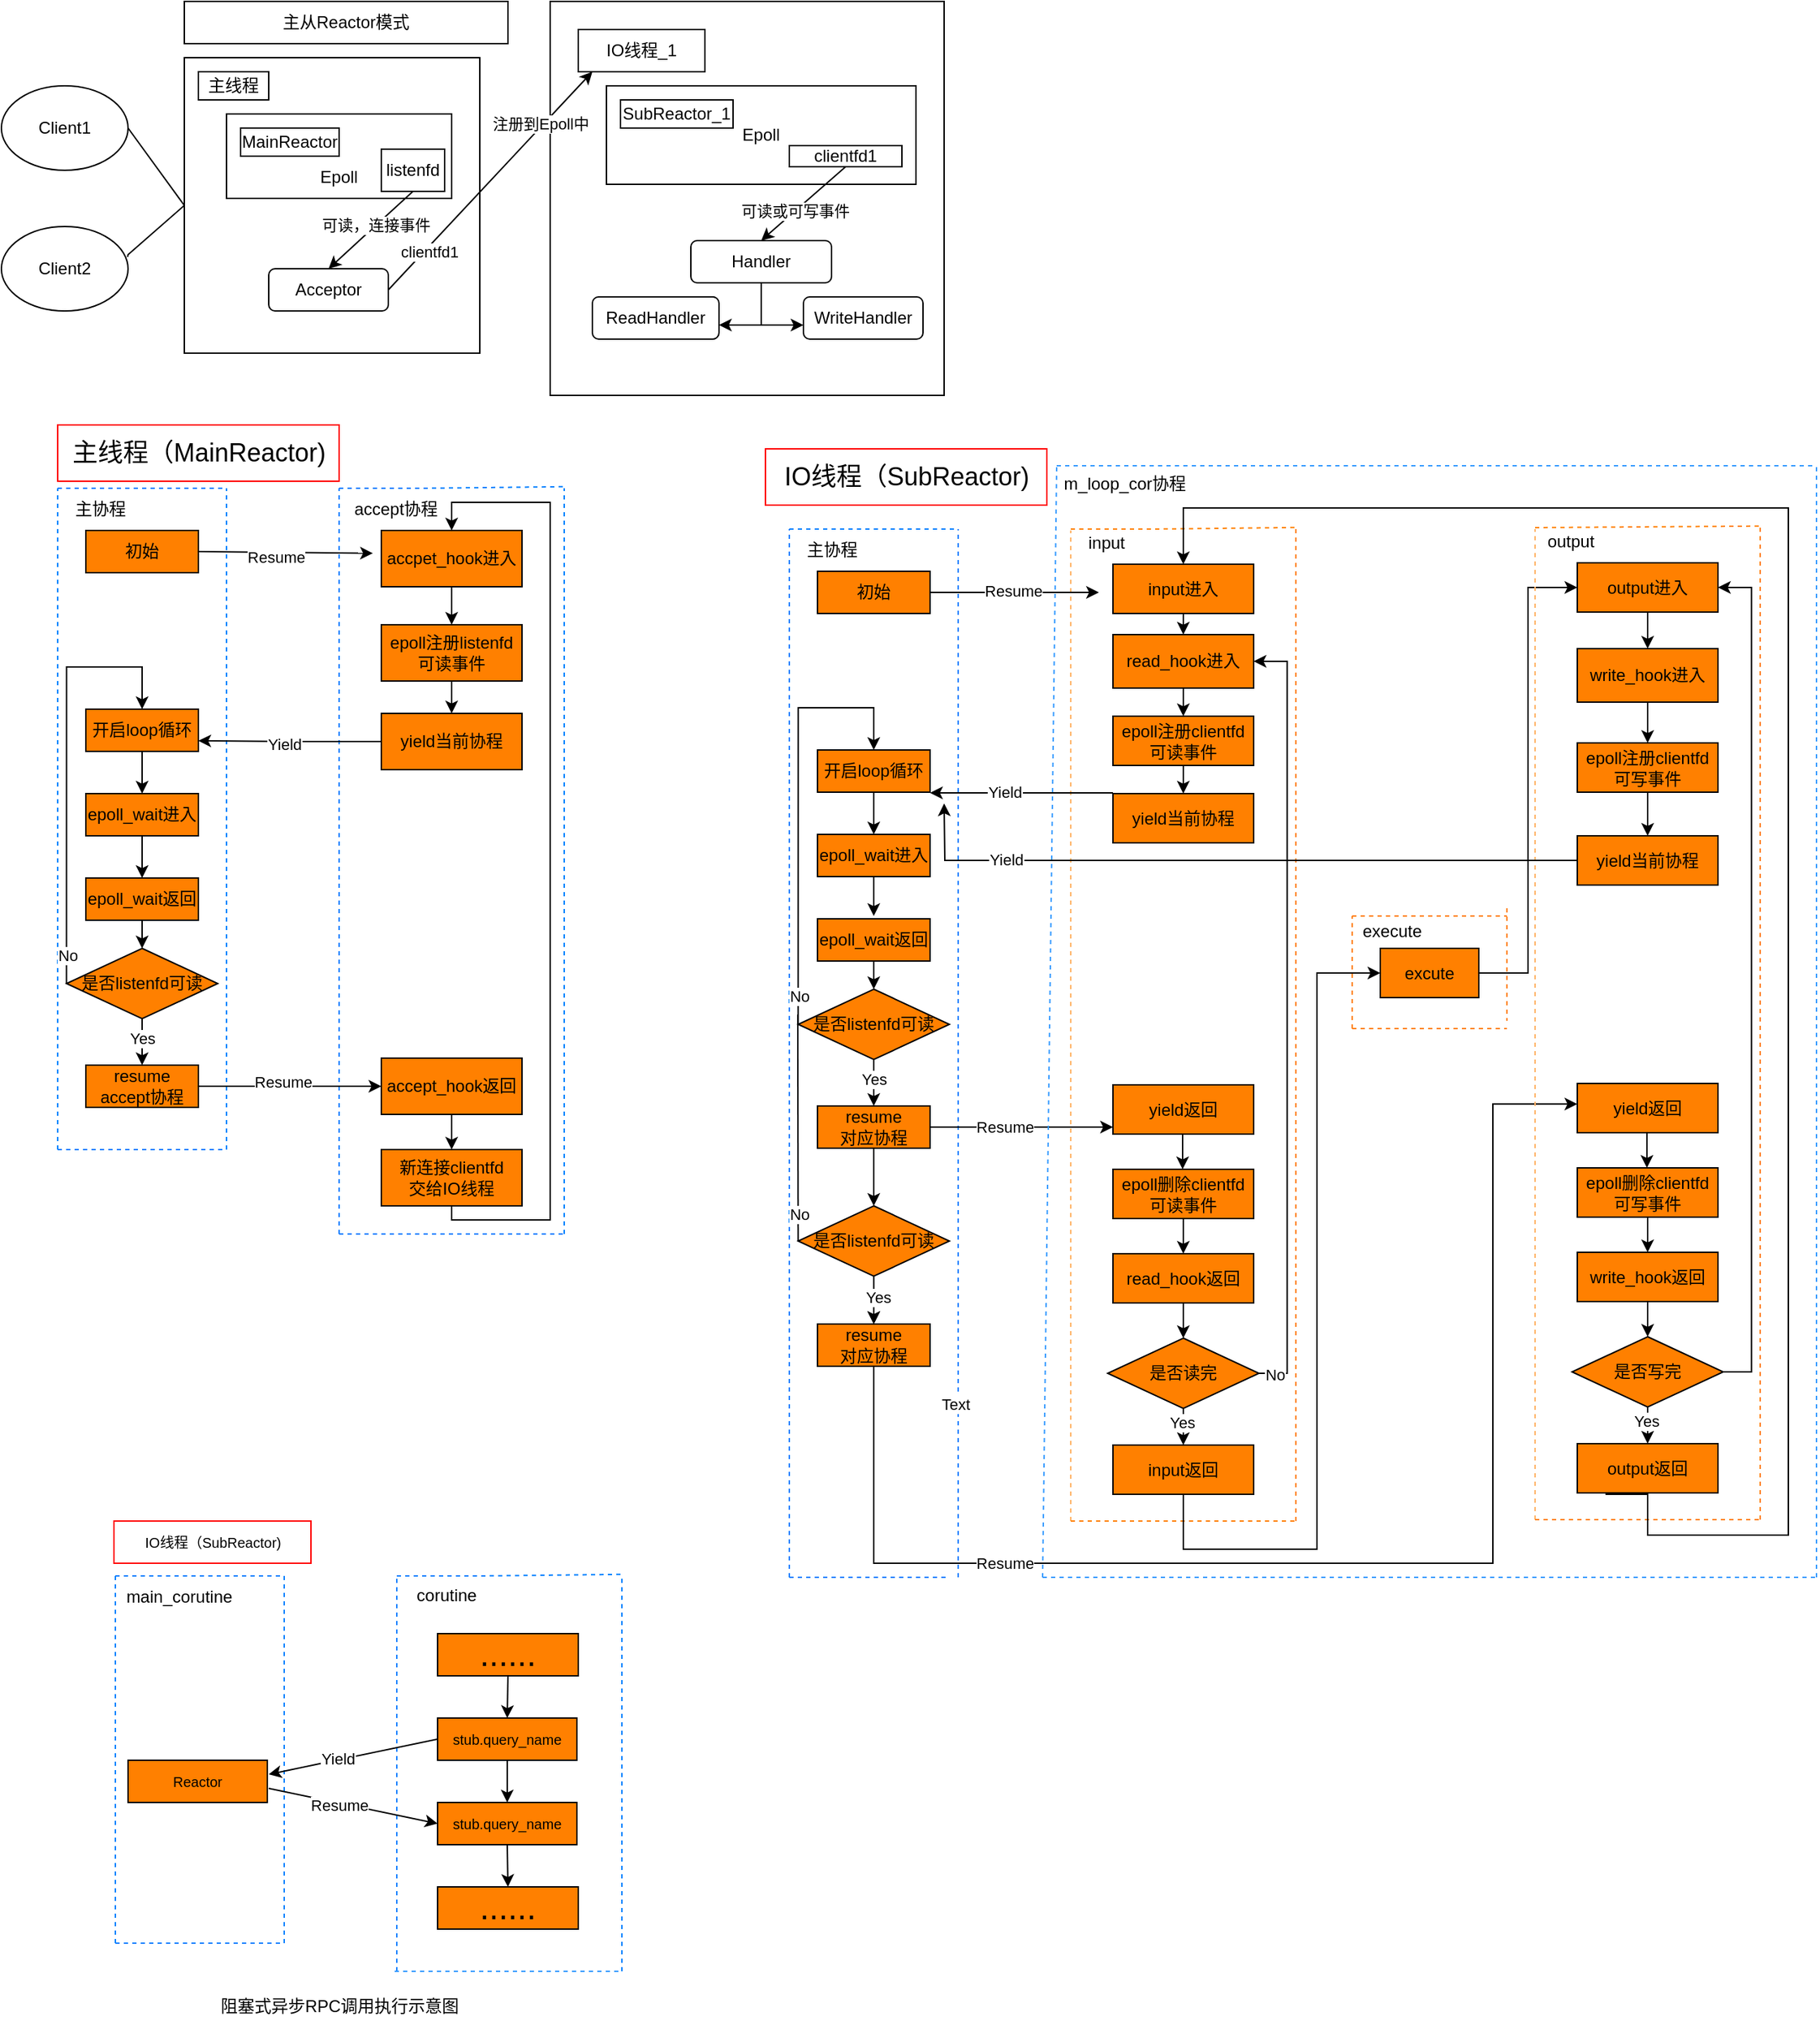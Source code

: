 <mxfile version="21.7.5" type="github">
  <diagram name="Page-1" id="74e2e168-ea6b-b213-b513-2b3c1d86103e">
    <mxGraphModel dx="473" dy="1424" grid="1" gridSize="10" guides="1" tooltips="1" connect="1" arrows="1" fold="1" page="1" pageScale="1" pageWidth="1100" pageHeight="850" background="none" math="0" shadow="0">
      <root>
        <mxCell id="0" />
        <mxCell id="1" parent="0" />
        <mxCell id="3p74Ai3e4aje1u9l1uDw-1" value="Client1" style="ellipse;whiteSpace=wrap;html=1;" parent="1" vertex="1">
          <mxGeometry x="40" y="20" width="90" height="60" as="geometry" />
        </mxCell>
        <mxCell id="3p74Ai3e4aje1u9l1uDw-2" value="Client2" style="ellipse;whiteSpace=wrap;html=1;" parent="1" vertex="1">
          <mxGeometry x="40" y="120" width="90" height="60" as="geometry" />
        </mxCell>
        <mxCell id="3p74Ai3e4aje1u9l1uDw-3" value="" style="whiteSpace=wrap;html=1;aspect=fixed;" parent="1" vertex="1">
          <mxGeometry x="170" width="210" height="210" as="geometry" />
        </mxCell>
        <mxCell id="3p74Ai3e4aje1u9l1uDw-7" value="" style="endArrow=none;html=1;rounded=0;entryX=1;entryY=0.5;entryDx=0;entryDy=0;exitX=0;exitY=0.5;exitDx=0;exitDy=0;" parent="1" source="3p74Ai3e4aje1u9l1uDw-3" target="3p74Ai3e4aje1u9l1uDw-1" edge="1">
          <mxGeometry width="50" height="50" relative="1" as="geometry">
            <mxPoint x="200" y="240" as="sourcePoint" />
            <mxPoint x="250" y="190" as="targetPoint" />
          </mxGeometry>
        </mxCell>
        <mxCell id="3p74Ai3e4aje1u9l1uDw-9" value="" style="endArrow=none;html=1;rounded=0;entryX=0;entryY=0.5;entryDx=0;entryDy=0;exitX=0.996;exitY=0.36;exitDx=0;exitDy=0;exitPerimeter=0;" parent="1" source="3p74Ai3e4aje1u9l1uDw-2" target="3p74Ai3e4aje1u9l1uDw-3" edge="1">
          <mxGeometry width="50" height="50" relative="1" as="geometry">
            <mxPoint x="200" y="240" as="sourcePoint" />
            <mxPoint x="250" y="190" as="targetPoint" />
            <Array as="points">
              <mxPoint x="130" y="140" />
            </Array>
          </mxGeometry>
        </mxCell>
        <mxCell id="3p74Ai3e4aje1u9l1uDw-10" value="主线程" style="rounded=0;whiteSpace=wrap;html=1;" parent="1" vertex="1">
          <mxGeometry x="180" y="10" width="50" height="20" as="geometry" />
        </mxCell>
        <mxCell id="3p74Ai3e4aje1u9l1uDw-14" value="&lt;br&gt;&lt;br&gt;Epoll" style="rounded=0;whiteSpace=wrap;html=1;" parent="1" vertex="1">
          <mxGeometry x="200" y="40" width="160" height="60" as="geometry" />
        </mxCell>
        <mxCell id="3p74Ai3e4aje1u9l1uDw-15" value="MainReactor" style="rounded=0;whiteSpace=wrap;html=1;" parent="1" vertex="1">
          <mxGeometry x="210" y="50" width="70" height="20" as="geometry" />
        </mxCell>
        <mxCell id="3p74Ai3e4aje1u9l1uDw-16" value="listenfd" style="rounded=0;whiteSpace=wrap;html=1;direction=south;" parent="1" vertex="1">
          <mxGeometry x="310" y="65" width="45" height="30" as="geometry" />
        </mxCell>
        <mxCell id="3p74Ai3e4aje1u9l1uDw-17" value="Acceptor" style="rounded=1;whiteSpace=wrap;html=1;" parent="1" vertex="1">
          <mxGeometry x="230" y="150" width="85" height="30" as="geometry" />
        </mxCell>
        <mxCell id="3p74Ai3e4aje1u9l1uDw-18" value="" style="endArrow=classic;html=1;rounded=0;exitX=1;exitY=0.5;exitDx=0;exitDy=0;entryX=0.5;entryY=0;entryDx=0;entryDy=0;" parent="1" source="3p74Ai3e4aje1u9l1uDw-16" target="3p74Ai3e4aje1u9l1uDw-17" edge="1">
          <mxGeometry width="50" height="50" relative="1" as="geometry">
            <mxPoint x="200" y="60" as="sourcePoint" />
            <mxPoint x="250" y="10" as="targetPoint" />
          </mxGeometry>
        </mxCell>
        <mxCell id="3p74Ai3e4aje1u9l1uDw-19" value="可读，连接事件" style="edgeLabel;html=1;align=center;verticalAlign=middle;resizable=0;points=[];" parent="3p74Ai3e4aje1u9l1uDw-18" vertex="1" connectable="0">
          <mxGeometry x="-0.11" y="-1" relative="1" as="geometry">
            <mxPoint as="offset" />
          </mxGeometry>
        </mxCell>
        <mxCell id="3p74Ai3e4aje1u9l1uDw-20" value="" style="whiteSpace=wrap;html=1;aspect=fixed;" parent="1" vertex="1">
          <mxGeometry x="430" y="-40" width="280" height="280" as="geometry" />
        </mxCell>
        <mxCell id="3p74Ai3e4aje1u9l1uDw-21" value="IO线程_1" style="rounded=0;whiteSpace=wrap;html=1;" parent="1" vertex="1">
          <mxGeometry x="450" y="-20" width="90" height="30" as="geometry" />
        </mxCell>
        <mxCell id="3p74Ai3e4aje1u9l1uDw-22" value="Epoll" style="rounded=0;whiteSpace=wrap;html=1;" parent="1" vertex="1">
          <mxGeometry x="470" y="20" width="220" height="70" as="geometry" />
        </mxCell>
        <mxCell id="3p74Ai3e4aje1u9l1uDw-24" value="SubReactor_1" style="rounded=0;whiteSpace=wrap;html=1;" parent="1" vertex="1">
          <mxGeometry x="480" y="30" width="80" height="20" as="geometry" />
        </mxCell>
        <mxCell id="3p74Ai3e4aje1u9l1uDw-25" value="clientfd1" style="rounded=0;whiteSpace=wrap;html=1;" parent="1" vertex="1">
          <mxGeometry x="600" y="62.5" width="80" height="15" as="geometry" />
        </mxCell>
        <mxCell id="3p74Ai3e4aje1u9l1uDw-28" value="" style="endArrow=classic;html=1;rounded=0;exitX=1;exitY=0.5;exitDx=0;exitDy=0;" parent="1" source="3p74Ai3e4aje1u9l1uDw-17" edge="1">
          <mxGeometry width="50" height="50" relative="1" as="geometry">
            <mxPoint x="410" y="60" as="sourcePoint" />
            <mxPoint x="460" y="10" as="targetPoint" />
          </mxGeometry>
        </mxCell>
        <mxCell id="3p74Ai3e4aje1u9l1uDw-30" value="注册到Epoll中" style="edgeLabel;html=1;align=center;verticalAlign=middle;resizable=0;points=[];" parent="3p74Ai3e4aje1u9l1uDw-28" vertex="1" connectable="0">
          <mxGeometry x="0.503" y="2" relative="1" as="geometry">
            <mxPoint as="offset" />
          </mxGeometry>
        </mxCell>
        <mxCell id="3p74Ai3e4aje1u9l1uDw-32" value="clientfd1" style="edgeLabel;html=1;align=center;verticalAlign=middle;resizable=0;points=[];" parent="3p74Ai3e4aje1u9l1uDw-28" vertex="1" connectable="0">
          <mxGeometry x="-0.618" y="-2" relative="1" as="geometry">
            <mxPoint y="1" as="offset" />
          </mxGeometry>
        </mxCell>
        <mxCell id="3p74Ai3e4aje1u9l1uDw-34" value="ReadHandler" style="rounded=1;whiteSpace=wrap;html=1;" parent="1" vertex="1">
          <mxGeometry x="460" y="170" width="90" height="30" as="geometry" />
        </mxCell>
        <mxCell id="3p74Ai3e4aje1u9l1uDw-35" value="Handler" style="rounded=1;whiteSpace=wrap;html=1;" parent="1" vertex="1">
          <mxGeometry x="530" y="130" width="100" height="30" as="geometry" />
        </mxCell>
        <mxCell id="3p74Ai3e4aje1u9l1uDw-36" value="WriteHandler" style="rounded=1;whiteSpace=wrap;html=1;" parent="1" vertex="1">
          <mxGeometry x="610" y="170" width="85" height="30" as="geometry" />
        </mxCell>
        <mxCell id="3p74Ai3e4aje1u9l1uDw-37" value="" style="endArrow=none;html=1;rounded=0;" parent="1" edge="1">
          <mxGeometry width="50" height="50" relative="1" as="geometry">
            <mxPoint x="580" y="190" as="sourcePoint" />
            <mxPoint x="580" y="190" as="targetPoint" />
            <Array as="points">
              <mxPoint x="580" y="160" />
            </Array>
          </mxGeometry>
        </mxCell>
        <mxCell id="3p74Ai3e4aje1u9l1uDw-39" value="" style="endArrow=classic;html=1;rounded=0;" parent="1" edge="1">
          <mxGeometry width="50" height="50" relative="1" as="geometry">
            <mxPoint x="580" y="190" as="sourcePoint" />
            <mxPoint x="610" y="190" as="targetPoint" />
          </mxGeometry>
        </mxCell>
        <mxCell id="3p74Ai3e4aje1u9l1uDw-43" value="" style="endArrow=classic;html=1;rounded=0;" parent="1" edge="1">
          <mxGeometry width="50" height="50" relative="1" as="geometry">
            <mxPoint x="580" y="190" as="sourcePoint" />
            <mxPoint x="550" y="190" as="targetPoint" />
            <Array as="points">
              <mxPoint x="570" y="190" />
            </Array>
          </mxGeometry>
        </mxCell>
        <mxCell id="3p74Ai3e4aje1u9l1uDw-48" value="" style="endArrow=classic;html=1;rounded=0;exitX=0.5;exitY=1;exitDx=0;exitDy=0;entryX=0.5;entryY=0;entryDx=0;entryDy=0;" parent="1" source="3p74Ai3e4aje1u9l1uDw-25" target="3p74Ai3e4aje1u9l1uDw-35" edge="1">
          <mxGeometry width="50" height="50" relative="1" as="geometry">
            <mxPoint x="550" y="240" as="sourcePoint" />
            <mxPoint x="600" y="190" as="targetPoint" />
          </mxGeometry>
        </mxCell>
        <mxCell id="3p74Ai3e4aje1u9l1uDw-49" value="可读或可写事件" style="edgeLabel;html=1;align=center;verticalAlign=middle;resizable=0;points=[];" parent="3p74Ai3e4aje1u9l1uDw-48" vertex="1" connectable="0">
          <mxGeometry x="0.207" relative="1" as="geometry">
            <mxPoint as="offset" />
          </mxGeometry>
        </mxCell>
        <mxCell id="3p74Ai3e4aje1u9l1uDw-50" value="主从Reactor模式" style="rounded=0;whiteSpace=wrap;html=1;" parent="1" vertex="1">
          <mxGeometry x="170" y="-40" width="230" height="30" as="geometry" />
        </mxCell>
        <mxCell id="hV0E72UmeSZ-ktSTm6pV-4" value="" style="endArrow=none;dashed=1;html=1;rounded=0;strokeColor=#007FFF;" parent="1" edge="1">
          <mxGeometry width="50" height="50" relative="1" as="geometry">
            <mxPoint x="80" y="776" as="sourcePoint" />
            <mxPoint x="80" y="306" as="targetPoint" />
          </mxGeometry>
        </mxCell>
        <mxCell id="hV0E72UmeSZ-ktSTm6pV-5" value="" style="endArrow=none;dashed=1;html=1;rounded=0;strokeColor=#007FFF;" parent="1" edge="1">
          <mxGeometry width="50" height="50" relative="1" as="geometry">
            <mxPoint x="80" y="776" as="sourcePoint" />
            <mxPoint x="200" y="776" as="targetPoint" />
          </mxGeometry>
        </mxCell>
        <mxCell id="hV0E72UmeSZ-ktSTm6pV-6" value="" style="endArrow=none;dashed=1;html=1;rounded=0;fillColor=#00FFFF;strokeColor=#007FFF;" parent="1" edge="1">
          <mxGeometry width="50" height="50" relative="1" as="geometry">
            <mxPoint x="200" y="776" as="sourcePoint" />
            <mxPoint x="200" y="306" as="targetPoint" />
          </mxGeometry>
        </mxCell>
        <mxCell id="hV0E72UmeSZ-ktSTm6pV-7" value="" style="endArrow=none;dashed=1;html=1;rounded=0;strokeColor=#007FFF;" parent="1" edge="1">
          <mxGeometry width="50" height="50" relative="1" as="geometry">
            <mxPoint x="80" y="306" as="sourcePoint" />
            <mxPoint x="200" y="306" as="targetPoint" />
            <Array as="points">
              <mxPoint x="140" y="306" />
            </Array>
          </mxGeometry>
        </mxCell>
        <mxCell id="hV0E72UmeSZ-ktSTm6pV-16" value="" style="endArrow=none;dashed=1;html=1;rounded=0;strokeColor=#007FFF;" parent="1" edge="1">
          <mxGeometry width="50" height="50" relative="1" as="geometry">
            <mxPoint x="280" y="836" as="sourcePoint" />
            <mxPoint x="280" y="306" as="targetPoint" />
          </mxGeometry>
        </mxCell>
        <mxCell id="hV0E72UmeSZ-ktSTm6pV-18" value="" style="endArrow=none;dashed=1;html=1;rounded=0;fillColor=#00FFFF;strokeColor=#007FFF;" parent="1" edge="1">
          <mxGeometry width="50" height="50" relative="1" as="geometry">
            <mxPoint x="440" y="836" as="sourcePoint" />
            <mxPoint x="440" y="306" as="targetPoint" />
          </mxGeometry>
        </mxCell>
        <mxCell id="hV0E72UmeSZ-ktSTm6pV-19" value="" style="endArrow=none;dashed=1;html=1;rounded=0;strokeColor=#007FFF;entryX=0.039;entryY=0.996;entryDx=0;entryDy=0;entryPerimeter=0;" parent="1" edge="1">
          <mxGeometry width="50" height="50" relative="1" as="geometry">
            <mxPoint x="280" y="306" as="sourcePoint" />
            <mxPoint x="440.92" y="304.88" as="targetPoint" />
            <Array as="points">
              <mxPoint x="340" y="306" />
            </Array>
          </mxGeometry>
        </mxCell>
        <mxCell id="hV0E72UmeSZ-ktSTm6pV-22" value="" style="endArrow=none;dashed=1;html=1;rounded=0;strokeColor=#007FFF;" parent="1" edge="1">
          <mxGeometry width="50" height="50" relative="1" as="geometry">
            <mxPoint x="280" y="836" as="sourcePoint" />
            <mxPoint x="440" y="836" as="targetPoint" />
          </mxGeometry>
        </mxCell>
        <mxCell id="hV0E72UmeSZ-ktSTm6pV-26" value="主协程" style="text;html=1;align=center;verticalAlign=middle;resizable=0;points=[];autosize=1;strokeColor=none;fillColor=none;" parent="1" vertex="1">
          <mxGeometry x="80" y="306" width="60" height="30" as="geometry" />
        </mxCell>
        <mxCell id="hV0E72UmeSZ-ktSTm6pV-28" value="初始" style="rounded=0;whiteSpace=wrap;html=1;fillColor=#FF8000;" parent="1" vertex="1">
          <mxGeometry x="100" y="336" width="80" height="30" as="geometry" />
        </mxCell>
        <mxCell id="hV0E72UmeSZ-ktSTm6pV-32" value="" style="endArrow=classic;html=1;rounded=0;exitX=1;exitY=0.5;exitDx=0;exitDy=0;entryX=-0.06;entryY=0.405;entryDx=0;entryDy=0;entryPerimeter=0;" parent="1" source="hV0E72UmeSZ-ktSTm6pV-28" target="hV0E72UmeSZ-ktSTm6pV-35" edge="1">
          <mxGeometry width="50" height="50" relative="1" as="geometry">
            <mxPoint x="300" y="456" as="sourcePoint" />
            <mxPoint x="320" y="351" as="targetPoint" />
          </mxGeometry>
        </mxCell>
        <mxCell id="hV0E72UmeSZ-ktSTm6pV-46" value="Resume" style="edgeLabel;html=1;align=center;verticalAlign=middle;resizable=0;points=[];strokeColor=#FF0000;" parent="hV0E72UmeSZ-ktSTm6pV-32" vertex="1" connectable="0">
          <mxGeometry x="-0.116" y="-3" relative="1" as="geometry">
            <mxPoint as="offset" />
          </mxGeometry>
        </mxCell>
        <mxCell id="hV0E72UmeSZ-ktSTm6pV-43" style="edgeStyle=orthogonalEdgeStyle;rounded=0;orthogonalLoop=1;jettySize=auto;html=1;exitX=0.5;exitY=1;exitDx=0;exitDy=0;entryX=0.5;entryY=0;entryDx=0;entryDy=0;" parent="1" source="hV0E72UmeSZ-ktSTm6pV-35" target="hV0E72UmeSZ-ktSTm6pV-42" edge="1">
          <mxGeometry relative="1" as="geometry" />
        </mxCell>
        <mxCell id="hV0E72UmeSZ-ktSTm6pV-35" value="accpet_hook进入" style="whiteSpace=wrap;html=1;fillColor=#FF8000;" parent="1" vertex="1">
          <mxGeometry x="310" y="336" width="100" height="40" as="geometry" />
        </mxCell>
        <mxCell id="hV0E72UmeSZ-ktSTm6pV-37" value="accept协程" style="text;html=1;align=center;verticalAlign=middle;resizable=0;points=[];autosize=1;strokeColor=none;fillColor=none;" parent="1" vertex="1">
          <mxGeometry x="280" y="306" width="80" height="30" as="geometry" />
        </mxCell>
        <mxCell id="hV0E72UmeSZ-ktSTm6pV-45" style="edgeStyle=orthogonalEdgeStyle;rounded=0;orthogonalLoop=1;jettySize=auto;html=1;exitX=0.5;exitY=1;exitDx=0;exitDy=0;entryX=0.5;entryY=0;entryDx=0;entryDy=0;" parent="1" source="hV0E72UmeSZ-ktSTm6pV-42" target="hV0E72UmeSZ-ktSTm6pV-44" edge="1">
          <mxGeometry relative="1" as="geometry" />
        </mxCell>
        <mxCell id="hV0E72UmeSZ-ktSTm6pV-42" value="epoll注册listenfd&lt;br&gt;可读事件" style="whiteSpace=wrap;html=1;fillColor=#FF8000;" parent="1" vertex="1">
          <mxGeometry x="310" y="403" width="100" height="40" as="geometry" />
        </mxCell>
        <mxCell id="hV0E72UmeSZ-ktSTm6pV-57" style="edgeStyle=orthogonalEdgeStyle;rounded=0;orthogonalLoop=1;jettySize=auto;html=1;entryX=1;entryY=0.75;entryDx=0;entryDy=0;" parent="1" source="hV0E72UmeSZ-ktSTm6pV-44" target="hV0E72UmeSZ-ktSTm6pV-48" edge="1">
          <mxGeometry relative="1" as="geometry" />
        </mxCell>
        <mxCell id="hV0E72UmeSZ-ktSTm6pV-58" value="Yield" style="edgeLabel;html=1;align=center;verticalAlign=middle;resizable=0;points=[];" parent="hV0E72UmeSZ-ktSTm6pV-57" vertex="1" connectable="0">
          <mxGeometry x="0.081" y="2" relative="1" as="geometry">
            <mxPoint x="1" as="offset" />
          </mxGeometry>
        </mxCell>
        <mxCell id="hV0E72UmeSZ-ktSTm6pV-44" value="yield当前协程" style="whiteSpace=wrap;html=1;fillColor=#FF8000;" parent="1" vertex="1">
          <mxGeometry x="310" y="466" width="100" height="40" as="geometry" />
        </mxCell>
        <mxCell id="hV0E72UmeSZ-ktSTm6pV-48" value="开启loop循环" style="rounded=0;whiteSpace=wrap;html=1;fillColor=#FF8000;" parent="1" vertex="1">
          <mxGeometry x="100" y="463" width="80" height="30" as="geometry" />
        </mxCell>
        <mxCell id="hV0E72UmeSZ-ktSTm6pV-49" value="epoll_wait进入" style="rounded=0;whiteSpace=wrap;html=1;fillColor=#FF8000;" parent="1" vertex="1">
          <mxGeometry x="100" y="523" width="80" height="30" as="geometry" />
        </mxCell>
        <mxCell id="hV0E72UmeSZ-ktSTm6pV-50" value="epoll_wait返回" style="rounded=0;whiteSpace=wrap;html=1;fillColor=#FF8000;" parent="1" vertex="1">
          <mxGeometry x="100" y="583" width="80" height="30" as="geometry" />
        </mxCell>
        <mxCell id="hV0E72UmeSZ-ktSTm6pV-55" style="edgeStyle=orthogonalEdgeStyle;rounded=0;orthogonalLoop=1;jettySize=auto;html=1;exitX=0;exitY=0.5;exitDx=0;exitDy=0;entryX=0.5;entryY=0;entryDx=0;entryDy=0;" parent="1" source="hV0E72UmeSZ-ktSTm6pV-52" target="hV0E72UmeSZ-ktSTm6pV-48" edge="1">
          <mxGeometry relative="1" as="geometry">
            <mxPoint x="38.1" y="615" as="sourcePoint" />
            <mxPoint x="91.85" y="420" as="targetPoint" />
            <Array as="points">
              <mxPoint x="86" y="433" />
              <mxPoint x="140" y="433" />
            </Array>
          </mxGeometry>
        </mxCell>
        <mxCell id="hV0E72UmeSZ-ktSTm6pV-59" value="No" style="edgeLabel;html=1;align=center;verticalAlign=middle;resizable=0;points=[];" parent="hV0E72UmeSZ-ktSTm6pV-55" vertex="1" connectable="0">
          <mxGeometry x="-0.869" relative="1" as="geometry">
            <mxPoint as="offset" />
          </mxGeometry>
        </mxCell>
        <mxCell id="hV0E72UmeSZ-ktSTm6pV-60" style="edgeStyle=orthogonalEdgeStyle;rounded=0;orthogonalLoop=1;jettySize=auto;html=1;exitX=0.5;exitY=1;exitDx=0;exitDy=0;entryX=0.5;entryY=0;entryDx=0;entryDy=0;" parent="1" source="hV0E72UmeSZ-ktSTm6pV-52" target="hV0E72UmeSZ-ktSTm6pV-54" edge="1">
          <mxGeometry relative="1" as="geometry" />
        </mxCell>
        <mxCell id="hV0E72UmeSZ-ktSTm6pV-61" value="Yes" style="edgeLabel;html=1;align=center;verticalAlign=middle;resizable=0;points=[];" parent="hV0E72UmeSZ-ktSTm6pV-60" vertex="1" connectable="0">
          <mxGeometry x="-0.147" relative="1" as="geometry">
            <mxPoint as="offset" />
          </mxGeometry>
        </mxCell>
        <mxCell id="hV0E72UmeSZ-ktSTm6pV-52" value="是否listenfd可读" style="rhombus;whiteSpace=wrap;html=1;fillColor=#FF8000;" parent="1" vertex="1">
          <mxGeometry x="86.25" y="633" width="107.5" height="50" as="geometry" />
        </mxCell>
        <mxCell id="hV0E72UmeSZ-ktSTm6pV-65" style="edgeStyle=orthogonalEdgeStyle;rounded=0;orthogonalLoop=1;jettySize=auto;html=1;exitX=1;exitY=0.5;exitDx=0;exitDy=0;entryX=0;entryY=0.5;entryDx=0;entryDy=0;" parent="1" source="hV0E72UmeSZ-ktSTm6pV-54" target="hV0E72UmeSZ-ktSTm6pV-63" edge="1">
          <mxGeometry relative="1" as="geometry">
            <mxPoint x="300" y="731" as="targetPoint" />
          </mxGeometry>
        </mxCell>
        <mxCell id="e4dj62ydNJ2nnHpDe-VQ-285" value="Resume&lt;br&gt;" style="edgeLabel;html=1;align=center;verticalAlign=middle;resizable=0;points=[];" parent="hV0E72UmeSZ-ktSTm6pV-65" vertex="1" connectable="0">
          <mxGeometry x="-0.078" y="3" relative="1" as="geometry">
            <mxPoint as="offset" />
          </mxGeometry>
        </mxCell>
        <mxCell id="hV0E72UmeSZ-ktSTm6pV-54" value="resume&lt;br&gt;accept协程" style="rounded=0;whiteSpace=wrap;html=1;fillColor=#FF8000;" parent="1" vertex="1">
          <mxGeometry x="100" y="716" width="80" height="30" as="geometry" />
        </mxCell>
        <mxCell id="hV0E72UmeSZ-ktSTm6pV-69" style="edgeStyle=orthogonalEdgeStyle;rounded=0;orthogonalLoop=1;jettySize=auto;html=1;exitX=0.5;exitY=1;exitDx=0;exitDy=0;entryX=0.5;entryY=0;entryDx=0;entryDy=0;" parent="1" source="hV0E72UmeSZ-ktSTm6pV-63" target="hV0E72UmeSZ-ktSTm6pV-64" edge="1">
          <mxGeometry relative="1" as="geometry" />
        </mxCell>
        <mxCell id="hV0E72UmeSZ-ktSTm6pV-63" value="accept_hook返回" style="whiteSpace=wrap;html=1;fillColor=#FF8000;" parent="1" vertex="1">
          <mxGeometry x="310" y="711" width="100" height="40" as="geometry" />
        </mxCell>
        <mxCell id="hV0E72UmeSZ-ktSTm6pV-70" style="edgeStyle=orthogonalEdgeStyle;rounded=0;orthogonalLoop=1;jettySize=auto;html=1;exitX=0.5;exitY=1;exitDx=0;exitDy=0;entryX=0.5;entryY=0;entryDx=0;entryDy=0;" parent="1" source="hV0E72UmeSZ-ktSTm6pV-64" target="hV0E72UmeSZ-ktSTm6pV-35" edge="1">
          <mxGeometry relative="1" as="geometry">
            <mxPoint x="430" y="326" as="targetPoint" />
            <Array as="points">
              <mxPoint x="360" y="826" />
              <mxPoint x="430" y="826" />
              <mxPoint x="430" y="316" />
              <mxPoint x="360" y="316" />
            </Array>
          </mxGeometry>
        </mxCell>
        <mxCell id="hV0E72UmeSZ-ktSTm6pV-64" value="新连接clientfd&lt;br&gt;交给IO线程" style="whiteSpace=wrap;html=1;fillColor=#FF8000;" parent="1" vertex="1">
          <mxGeometry x="310" y="776" width="100" height="40" as="geometry" />
        </mxCell>
        <mxCell id="hV0E72UmeSZ-ktSTm6pV-77" value="&lt;font style=&quot;font-size: 18px;&quot;&gt;主线程（MainReactor)&lt;/font&gt;" style="text;html=1;align=center;verticalAlign=middle;resizable=0;points=[];autosize=1;strokeColor=#FF0000;fillColor=none;" parent="1" vertex="1">
          <mxGeometry x="80" y="261" width="200" height="40" as="geometry" />
        </mxCell>
        <mxCell id="e4dj62ydNJ2nnHpDe-VQ-2" value="" style="endArrow=none;dashed=1;html=1;rounded=0;strokeColor=#007FFF;" parent="1" edge="1">
          <mxGeometry width="50" height="50" relative="1" as="geometry">
            <mxPoint x="600" y="1080" as="sourcePoint" />
            <mxPoint x="600" y="335" as="targetPoint" />
          </mxGeometry>
        </mxCell>
        <mxCell id="e4dj62ydNJ2nnHpDe-VQ-3" value="" style="endArrow=none;dashed=1;html=1;rounded=0;strokeColor=#007FFF;" parent="1" edge="1">
          <mxGeometry width="50" height="50" relative="1" as="geometry">
            <mxPoint x="600" y="1080" as="sourcePoint" />
            <mxPoint x="713.75" y="1080" as="targetPoint" />
            <Array as="points" />
          </mxGeometry>
        </mxCell>
        <mxCell id="e4dj62ydNJ2nnHpDe-VQ-4" value="" style="endArrow=none;dashed=1;html=1;rounded=0;fillColor=#00FFFF;strokeColor=#007FFF;" parent="1" edge="1">
          <mxGeometry width="50" height="50" relative="1" as="geometry">
            <mxPoint x="720" y="1080" as="sourcePoint" />
            <mxPoint x="720" y="335" as="targetPoint" />
          </mxGeometry>
        </mxCell>
        <mxCell id="e4dj62ydNJ2nnHpDe-VQ-302" value="Text" style="edgeLabel;html=1;align=center;verticalAlign=middle;resizable=0;points=[];" parent="e4dj62ydNJ2nnHpDe-VQ-4" vertex="1" connectable="0">
          <mxGeometry x="-0.67" y="2" relative="1" as="geometry">
            <mxPoint as="offset" />
          </mxGeometry>
        </mxCell>
        <mxCell id="e4dj62ydNJ2nnHpDe-VQ-5" value="" style="endArrow=none;dashed=1;html=1;rounded=0;strokeColor=#007FFF;" parent="1" edge="1">
          <mxGeometry width="50" height="50" relative="1" as="geometry">
            <mxPoint x="600" y="335" as="sourcePoint" />
            <mxPoint x="720" y="335" as="targetPoint" />
            <Array as="points">
              <mxPoint x="660" y="335" />
            </Array>
          </mxGeometry>
        </mxCell>
        <mxCell id="e4dj62ydNJ2nnHpDe-VQ-6" value="" style="endArrow=none;dashed=1;html=1;rounded=0;strokeColor=#FFB366;" parent="1" edge="1">
          <mxGeometry width="50" height="50" relative="1" as="geometry">
            <mxPoint x="800" y="1040" as="sourcePoint" />
            <mxPoint x="800" y="336" as="targetPoint" />
          </mxGeometry>
        </mxCell>
        <mxCell id="e4dj62ydNJ2nnHpDe-VQ-7" value="" style="endArrow=none;dashed=1;html=1;rounded=0;fillColor=#00FFFF;strokeColor=#FF8000;" parent="1" edge="1">
          <mxGeometry width="50" height="50" relative="1" as="geometry">
            <mxPoint x="960" y="1040" as="sourcePoint" />
            <mxPoint x="960" y="335" as="targetPoint" />
          </mxGeometry>
        </mxCell>
        <mxCell id="e4dj62ydNJ2nnHpDe-VQ-8" value="" style="endArrow=none;dashed=1;html=1;rounded=0;strokeColor=#FF8000;entryX=0.039;entryY=0.996;entryDx=0;entryDy=0;entryPerimeter=0;" parent="1" edge="1">
          <mxGeometry width="50" height="50" relative="1" as="geometry">
            <mxPoint x="800" y="335" as="sourcePoint" />
            <mxPoint x="960.92" y="333.88" as="targetPoint" />
            <Array as="points">
              <mxPoint x="860" y="335" />
            </Array>
          </mxGeometry>
        </mxCell>
        <mxCell id="e4dj62ydNJ2nnHpDe-VQ-9" value="" style="endArrow=none;dashed=1;html=1;rounded=0;strokeColor=#FF8000;" parent="1" edge="1">
          <mxGeometry width="50" height="50" relative="1" as="geometry">
            <mxPoint x="800" y="1040" as="sourcePoint" />
            <mxPoint x="960" y="1040" as="targetPoint" />
          </mxGeometry>
        </mxCell>
        <mxCell id="e4dj62ydNJ2nnHpDe-VQ-10" value="主协程" style="text;html=1;align=center;verticalAlign=middle;resizable=0;points=[];autosize=1;strokeColor=none;fillColor=none;" parent="1" vertex="1">
          <mxGeometry x="600" y="335" width="60" height="30" as="geometry" />
        </mxCell>
        <mxCell id="e4dj62ydNJ2nnHpDe-VQ-290" style="edgeStyle=orthogonalEdgeStyle;rounded=0;orthogonalLoop=1;jettySize=auto;html=1;exitX=1;exitY=0.5;exitDx=0;exitDy=0;" parent="1" source="e4dj62ydNJ2nnHpDe-VQ-11" edge="1">
          <mxGeometry relative="1" as="geometry">
            <mxPoint x="820" y="380" as="targetPoint" />
          </mxGeometry>
        </mxCell>
        <mxCell id="e4dj62ydNJ2nnHpDe-VQ-291" value="Resume" style="edgeLabel;html=1;align=center;verticalAlign=middle;resizable=0;points=[];" parent="e4dj62ydNJ2nnHpDe-VQ-290" vertex="1" connectable="0">
          <mxGeometry x="-0.032" y="1" relative="1" as="geometry">
            <mxPoint as="offset" />
          </mxGeometry>
        </mxCell>
        <mxCell id="e4dj62ydNJ2nnHpDe-VQ-11" value="初始" style="rounded=0;whiteSpace=wrap;html=1;fillColor=#FF8000;" parent="1" vertex="1">
          <mxGeometry x="620" y="365" width="80" height="30" as="geometry" />
        </mxCell>
        <mxCell id="e4dj62ydNJ2nnHpDe-VQ-15" value="input进入" style="whiteSpace=wrap;html=1;fillColor=#FF8000;" parent="1" vertex="1">
          <mxGeometry x="830" y="360" width="100" height="35" as="geometry" />
        </mxCell>
        <mxCell id="e4dj62ydNJ2nnHpDe-VQ-16" value="input" style="text;html=1;align=center;verticalAlign=middle;resizable=0;points=[];autosize=1;strokeColor=none;fillColor=none;" parent="1" vertex="1">
          <mxGeometry x="800" y="330" width="50" height="30" as="geometry" />
        </mxCell>
        <mxCell id="e4dj62ydNJ2nnHpDe-VQ-19" style="edgeStyle=orthogonalEdgeStyle;rounded=0;orthogonalLoop=1;jettySize=auto;html=1;entryX=1;entryY=0.75;entryDx=0;entryDy=0;" parent="1" edge="1">
          <mxGeometry relative="1" as="geometry">
            <mxPoint x="830" y="522.5" as="sourcePoint" />
            <mxPoint x="700" y="522.5" as="targetPoint" />
            <Array as="points">
              <mxPoint x="765" y="523" />
            </Array>
          </mxGeometry>
        </mxCell>
        <mxCell id="e4dj62ydNJ2nnHpDe-VQ-20" value="Yield" style="edgeLabel;html=1;align=center;verticalAlign=middle;resizable=0;points=[];" parent="e4dj62ydNJ2nnHpDe-VQ-19" vertex="1" connectable="0">
          <mxGeometry x="0.081" y="2" relative="1" as="geometry">
            <mxPoint x="-7" y="-3" as="offset" />
          </mxGeometry>
        </mxCell>
        <mxCell id="e4dj62ydNJ2nnHpDe-VQ-37" style="edgeStyle=orthogonalEdgeStyle;rounded=0;orthogonalLoop=1;jettySize=auto;html=1;exitX=0.5;exitY=1;exitDx=0;exitDy=0;entryX=0.5;entryY=0;entryDx=0;entryDy=0;" parent="1" source="e4dj62ydNJ2nnHpDe-VQ-22" target="e4dj62ydNJ2nnHpDe-VQ-23" edge="1">
          <mxGeometry relative="1" as="geometry" />
        </mxCell>
        <mxCell id="e4dj62ydNJ2nnHpDe-VQ-22" value="开启loop循环" style="rounded=0;whiteSpace=wrap;html=1;fillColor=#FF8000;" parent="1" vertex="1">
          <mxGeometry x="620" y="492" width="80" height="30" as="geometry" />
        </mxCell>
        <mxCell id="e4dj62ydNJ2nnHpDe-VQ-38" style="edgeStyle=orthogonalEdgeStyle;rounded=0;orthogonalLoop=1;jettySize=auto;html=1;exitX=0.5;exitY=1;exitDx=0;exitDy=0;" parent="1" source="e4dj62ydNJ2nnHpDe-VQ-23" edge="1">
          <mxGeometry relative="1" as="geometry">
            <mxPoint x="660" y="610" as="targetPoint" />
          </mxGeometry>
        </mxCell>
        <mxCell id="e4dj62ydNJ2nnHpDe-VQ-23" value="epoll_wait进入" style="rounded=0;whiteSpace=wrap;html=1;fillColor=#FF8000;" parent="1" vertex="1">
          <mxGeometry x="620" y="552" width="80" height="30" as="geometry" />
        </mxCell>
        <mxCell id="e4dj62ydNJ2nnHpDe-VQ-40" style="edgeStyle=orthogonalEdgeStyle;rounded=0;orthogonalLoop=1;jettySize=auto;html=1;exitX=0.5;exitY=1;exitDx=0;exitDy=0;entryX=0.5;entryY=0;entryDx=0;entryDy=0;" parent="1" source="e4dj62ydNJ2nnHpDe-VQ-24" target="e4dj62ydNJ2nnHpDe-VQ-29" edge="1">
          <mxGeometry relative="1" as="geometry" />
        </mxCell>
        <mxCell id="e4dj62ydNJ2nnHpDe-VQ-24" value="epoll_wait返回" style="rounded=0;whiteSpace=wrap;html=1;fillColor=#FF8000;" parent="1" vertex="1">
          <mxGeometry x="620" y="612" width="80" height="30" as="geometry" />
        </mxCell>
        <mxCell id="e4dj62ydNJ2nnHpDe-VQ-25" style="edgeStyle=orthogonalEdgeStyle;rounded=0;orthogonalLoop=1;jettySize=auto;html=1;exitX=0;exitY=0.5;exitDx=0;exitDy=0;entryX=0.5;entryY=0;entryDx=0;entryDy=0;" parent="1" source="e4dj62ydNJ2nnHpDe-VQ-29" target="e4dj62ydNJ2nnHpDe-VQ-22" edge="1">
          <mxGeometry relative="1" as="geometry">
            <mxPoint x="558.1" y="644" as="sourcePoint" />
            <mxPoint x="611.85" y="449" as="targetPoint" />
            <Array as="points">
              <mxPoint x="606" y="462" />
              <mxPoint x="660" y="462" />
            </Array>
          </mxGeometry>
        </mxCell>
        <mxCell id="e4dj62ydNJ2nnHpDe-VQ-26" value="No" style="edgeLabel;html=1;align=center;verticalAlign=middle;resizable=0;points=[];" parent="e4dj62ydNJ2nnHpDe-VQ-25" vertex="1" connectable="0">
          <mxGeometry x="-0.869" relative="1" as="geometry">
            <mxPoint as="offset" />
          </mxGeometry>
        </mxCell>
        <mxCell id="e4dj62ydNJ2nnHpDe-VQ-27" style="edgeStyle=orthogonalEdgeStyle;rounded=0;orthogonalLoop=1;jettySize=auto;html=1;exitX=0.5;exitY=1;exitDx=0;exitDy=0;entryX=0.5;entryY=0;entryDx=0;entryDy=0;" parent="1" source="e4dj62ydNJ2nnHpDe-VQ-29" target="e4dj62ydNJ2nnHpDe-VQ-31" edge="1">
          <mxGeometry relative="1" as="geometry" />
        </mxCell>
        <mxCell id="e4dj62ydNJ2nnHpDe-VQ-28" value="Yes" style="edgeLabel;html=1;align=center;verticalAlign=middle;resizable=0;points=[];" parent="e4dj62ydNJ2nnHpDe-VQ-27" vertex="1" connectable="0">
          <mxGeometry x="-0.147" relative="1" as="geometry">
            <mxPoint as="offset" />
          </mxGeometry>
        </mxCell>
        <mxCell id="e4dj62ydNJ2nnHpDe-VQ-29" value="是否listenfd可读" style="rhombus;whiteSpace=wrap;html=1;fillColor=#FF8000;" parent="1" vertex="1">
          <mxGeometry x="606.25" y="662" width="107.5" height="50" as="geometry" />
        </mxCell>
        <mxCell id="e4dj62ydNJ2nnHpDe-VQ-30" style="edgeStyle=orthogonalEdgeStyle;rounded=0;orthogonalLoop=1;jettySize=auto;html=1;exitX=1;exitY=0.5;exitDx=0;exitDy=0;entryX=0;entryY=0.5;entryDx=0;entryDy=0;" parent="1" source="e4dj62ydNJ2nnHpDe-VQ-31" edge="1">
          <mxGeometry relative="1" as="geometry">
            <mxPoint x="830" y="760" as="targetPoint" />
          </mxGeometry>
        </mxCell>
        <mxCell id="e4dj62ydNJ2nnHpDe-VQ-58" value="Resume" style="edgeLabel;html=1;align=center;verticalAlign=middle;resizable=0;points=[];" parent="e4dj62ydNJ2nnHpDe-VQ-30" vertex="1" connectable="0">
          <mxGeometry x="0.012" y="3" relative="1" as="geometry">
            <mxPoint x="-13" y="2" as="offset" />
          </mxGeometry>
        </mxCell>
        <mxCell id="e4dj62ydNJ2nnHpDe-VQ-46" style="edgeStyle=orthogonalEdgeStyle;rounded=0;orthogonalLoop=1;jettySize=auto;html=1;exitX=0.5;exitY=1;exitDx=0;exitDy=0;entryX=0.5;entryY=0;entryDx=0;entryDy=0;" parent="1" source="e4dj62ydNJ2nnHpDe-VQ-31" target="e4dj62ydNJ2nnHpDe-VQ-45" edge="1">
          <mxGeometry relative="1" as="geometry" />
        </mxCell>
        <mxCell id="e4dj62ydNJ2nnHpDe-VQ-31" value="resume&lt;br&gt;对应协程" style="rounded=0;whiteSpace=wrap;html=1;fillColor=#FF8000;" parent="1" vertex="1">
          <mxGeometry x="620" y="745" width="80" height="30" as="geometry" />
        </mxCell>
        <mxCell id="e4dj62ydNJ2nnHpDe-VQ-32" style="edgeStyle=orthogonalEdgeStyle;rounded=0;orthogonalLoop=1;jettySize=auto;html=1;exitX=0.5;exitY=1;exitDx=0;exitDy=0;entryX=0.5;entryY=0;entryDx=0;entryDy=0;" parent="1" edge="1">
          <mxGeometry relative="1" as="geometry">
            <mxPoint x="879.5" y="765" as="sourcePoint" />
            <mxPoint x="879.5" y="790" as="targetPoint" />
          </mxGeometry>
        </mxCell>
        <mxCell id="e4dj62ydNJ2nnHpDe-VQ-36" value="&lt;font style=&quot;font-size: 18px;&quot;&gt;IO线程（SubReactor)&lt;/font&gt;" style="text;html=1;align=center;verticalAlign=middle;resizable=0;points=[];autosize=1;strokeColor=#FF0000;fillColor=none;" parent="1" vertex="1">
          <mxGeometry x="583" y="278" width="200" height="40" as="geometry" />
        </mxCell>
        <mxCell id="e4dj62ydNJ2nnHpDe-VQ-56" value="" style="edgeStyle=orthogonalEdgeStyle;rounded=0;orthogonalLoop=1;jettySize=auto;html=1;" parent="1" source="e4dj62ydNJ2nnHpDe-VQ-45" target="e4dj62ydNJ2nnHpDe-VQ-52" edge="1">
          <mxGeometry relative="1" as="geometry" />
        </mxCell>
        <mxCell id="e4dj62ydNJ2nnHpDe-VQ-45" value="是否listenfd可读" style="rhombus;whiteSpace=wrap;html=1;fillColor=#FF8000;" parent="1" vertex="1">
          <mxGeometry x="606.25" y="816" width="107.5" height="50" as="geometry" />
        </mxCell>
        <mxCell id="e4dj62ydNJ2nnHpDe-VQ-49" value="" style="endArrow=none;html=1;rounded=0;exitX=0;exitY=0.5;exitDx=0;exitDy=0;" parent="1" source="e4dj62ydNJ2nnHpDe-VQ-45" edge="1">
          <mxGeometry width="50" height="50" relative="1" as="geometry">
            <mxPoint x="500" y="780" as="sourcePoint" />
            <mxPoint x="606" y="680" as="targetPoint" />
          </mxGeometry>
        </mxCell>
        <mxCell id="e4dj62ydNJ2nnHpDe-VQ-51" value="No" style="edgeLabel;html=1;align=center;verticalAlign=middle;resizable=0;points=[];" parent="e4dj62ydNJ2nnHpDe-VQ-49" vertex="1" connectable="0">
          <mxGeometry x="-0.764" y="-1" relative="1" as="geometry">
            <mxPoint as="offset" />
          </mxGeometry>
        </mxCell>
        <mxCell id="e4dj62ydNJ2nnHpDe-VQ-296" style="edgeStyle=orthogonalEdgeStyle;rounded=0;orthogonalLoop=1;jettySize=auto;html=1;exitX=0.5;exitY=1;exitDx=0;exitDy=0;entryX=0;entryY=0.75;entryDx=0;entryDy=0;" parent="1" edge="1">
          <mxGeometry relative="1" as="geometry">
            <mxPoint x="1160" y="743.63" as="targetPoint" />
            <mxPoint x="660" y="918.38" as="sourcePoint" />
            <Array as="points">
              <mxPoint x="660" y="1070" />
              <mxPoint x="1100" y="1070" />
              <mxPoint x="1100" y="744" />
            </Array>
          </mxGeometry>
        </mxCell>
        <mxCell id="e4dj62ydNJ2nnHpDe-VQ-298" value="Resume" style="edgeLabel;html=1;align=center;verticalAlign=middle;resizable=0;points=[];" parent="e4dj62ydNJ2nnHpDe-VQ-296" vertex="1" connectable="0">
          <mxGeometry x="-0.493" y="2" relative="1" as="geometry">
            <mxPoint x="-4" y="2" as="offset" />
          </mxGeometry>
        </mxCell>
        <mxCell id="e4dj62ydNJ2nnHpDe-VQ-52" value="resume&lt;br&gt;对应协程" style="rounded=0;whiteSpace=wrap;html=1;fillColor=#FF8000;" parent="1" vertex="1">
          <mxGeometry x="620" y="900" width="80" height="30" as="geometry" />
        </mxCell>
        <mxCell id="e4dj62ydNJ2nnHpDe-VQ-53" value="" style="endArrow=classic;html=1;rounded=0;exitX=0.5;exitY=1;exitDx=0;exitDy=0;entryX=0.5;entryY=0;entryDx=0;entryDy=0;" parent="1" source="e4dj62ydNJ2nnHpDe-VQ-45" target="e4dj62ydNJ2nnHpDe-VQ-52" edge="1">
          <mxGeometry width="50" height="50" relative="1" as="geometry">
            <mxPoint x="690" y="960" as="sourcePoint" />
            <mxPoint x="740" y="910" as="targetPoint" />
          </mxGeometry>
        </mxCell>
        <mxCell id="e4dj62ydNJ2nnHpDe-VQ-57" value="Yes" style="edgeLabel;html=1;align=center;verticalAlign=middle;resizable=0;points=[];" parent="e4dj62ydNJ2nnHpDe-VQ-53" vertex="1" connectable="0">
          <mxGeometry x="-0.141" y="3" relative="1" as="geometry">
            <mxPoint as="offset" />
          </mxGeometry>
        </mxCell>
        <mxCell id="e4dj62ydNJ2nnHpDe-VQ-69" value="read_hook进入" style="whiteSpace=wrap;html=1;fillColor=#FF8000;" parent="1" vertex="1">
          <mxGeometry x="830" y="410" width="100" height="38" as="geometry" />
        </mxCell>
        <mxCell id="e4dj62ydNJ2nnHpDe-VQ-70" value="epoll注册clientfd&lt;br&gt;可读事件" style="whiteSpace=wrap;html=1;fillColor=#FF8000;" parent="1" vertex="1">
          <mxGeometry x="830" y="468" width="100" height="35" as="geometry" />
        </mxCell>
        <mxCell id="e4dj62ydNJ2nnHpDe-VQ-71" value="yield当前协程" style="whiteSpace=wrap;html=1;fillColor=#FF8000;" parent="1" vertex="1">
          <mxGeometry x="830" y="523" width="100" height="35" as="geometry" />
        </mxCell>
        <mxCell id="e4dj62ydNJ2nnHpDe-VQ-72" value="" style="endArrow=classic;html=1;rounded=0;exitX=0.5;exitY=1;exitDx=0;exitDy=0;entryX=0.5;entryY=0;entryDx=0;entryDy=0;" parent="1" source="e4dj62ydNJ2nnHpDe-VQ-15" target="e4dj62ydNJ2nnHpDe-VQ-69" edge="1">
          <mxGeometry width="50" height="50" relative="1" as="geometry">
            <mxPoint x="690" y="660" as="sourcePoint" />
            <mxPoint x="740" y="610" as="targetPoint" />
          </mxGeometry>
        </mxCell>
        <mxCell id="e4dj62ydNJ2nnHpDe-VQ-73" value="" style="endArrow=classic;html=1;rounded=0;exitX=0.5;exitY=1;exitDx=0;exitDy=0;entryX=0.5;entryY=0;entryDx=0;entryDy=0;" parent="1" source="e4dj62ydNJ2nnHpDe-VQ-70" target="e4dj62ydNJ2nnHpDe-VQ-71" edge="1">
          <mxGeometry width="50" height="50" relative="1" as="geometry">
            <mxPoint x="690" y="660" as="sourcePoint" />
            <mxPoint x="740" y="610" as="targetPoint" />
          </mxGeometry>
        </mxCell>
        <mxCell id="e4dj62ydNJ2nnHpDe-VQ-74" value="" style="endArrow=classic;html=1;rounded=0;exitX=0.5;exitY=1;exitDx=0;exitDy=0;entryX=0.5;entryY=0;entryDx=0;entryDy=0;" parent="1" source="e4dj62ydNJ2nnHpDe-VQ-69" target="e4dj62ydNJ2nnHpDe-VQ-70" edge="1">
          <mxGeometry width="50" height="50" relative="1" as="geometry">
            <mxPoint x="690" y="660" as="sourcePoint" />
            <mxPoint x="740" y="610" as="targetPoint" />
          </mxGeometry>
        </mxCell>
        <mxCell id="e4dj62ydNJ2nnHpDe-VQ-76" value="yield返回" style="whiteSpace=wrap;html=1;fillColor=#FF8000;" parent="1" vertex="1">
          <mxGeometry x="830" y="730" width="100" height="35" as="geometry" />
        </mxCell>
        <mxCell id="e4dj62ydNJ2nnHpDe-VQ-77" value="epoll删除clientfd&lt;br&gt;可读事件" style="whiteSpace=wrap;html=1;fillColor=#FF8000;" parent="1" vertex="1">
          <mxGeometry x="830" y="790" width="100" height="35" as="geometry" />
        </mxCell>
        <mxCell id="e4dj62ydNJ2nnHpDe-VQ-80" value="read_hook返回" style="whiteSpace=wrap;html=1;fillColor=#FF8000;" parent="1" vertex="1">
          <mxGeometry x="830" y="850" width="100" height="35" as="geometry" />
        </mxCell>
        <mxCell id="e4dj62ydNJ2nnHpDe-VQ-108" style="edgeStyle=orthogonalEdgeStyle;rounded=0;orthogonalLoop=1;jettySize=auto;html=1;exitX=1;exitY=0.5;exitDx=0;exitDy=0;entryX=1;entryY=0.5;entryDx=0;entryDy=0;" parent="1" source="e4dj62ydNJ2nnHpDe-VQ-83" target="e4dj62ydNJ2nnHpDe-VQ-69" edge="1">
          <mxGeometry relative="1" as="geometry" />
        </mxCell>
        <mxCell id="e4dj62ydNJ2nnHpDe-VQ-109" value="No" style="edgeLabel;html=1;align=center;verticalAlign=middle;resizable=0;points=[];" parent="e4dj62ydNJ2nnHpDe-VQ-108" vertex="1" connectable="0">
          <mxGeometry x="-0.961" y="-1" relative="1" as="geometry">
            <mxPoint as="offset" />
          </mxGeometry>
        </mxCell>
        <mxCell id="e4dj62ydNJ2nnHpDe-VQ-83" value="是否读完" style="rhombus;whiteSpace=wrap;html=1;fillColor=#FF8000;" parent="1" vertex="1">
          <mxGeometry x="826.25" y="910" width="107.5" height="50" as="geometry" />
        </mxCell>
        <mxCell id="e4dj62ydNJ2nnHpDe-VQ-84" value="" style="endArrow=classic;html=1;rounded=0;exitX=0.5;exitY=1;exitDx=0;exitDy=0;" parent="1" source="hV0E72UmeSZ-ktSTm6pV-49" target="hV0E72UmeSZ-ktSTm6pV-50" edge="1">
          <mxGeometry width="50" height="50" relative="1" as="geometry">
            <mxPoint x="310" y="770" as="sourcePoint" />
            <mxPoint x="360" y="720" as="targetPoint" />
          </mxGeometry>
        </mxCell>
        <mxCell id="e4dj62ydNJ2nnHpDe-VQ-85" value="" style="endArrow=classic;html=1;rounded=0;exitX=0.5;exitY=1;exitDx=0;exitDy=0;entryX=0.5;entryY=0;entryDx=0;entryDy=0;" parent="1" source="hV0E72UmeSZ-ktSTm6pV-48" target="hV0E72UmeSZ-ktSTm6pV-49" edge="1">
          <mxGeometry width="50" height="50" relative="1" as="geometry">
            <mxPoint x="310" y="770" as="sourcePoint" />
            <mxPoint x="360" y="720" as="targetPoint" />
          </mxGeometry>
        </mxCell>
        <mxCell id="e4dj62ydNJ2nnHpDe-VQ-87" value="" style="endArrow=classic;html=1;rounded=0;exitX=0.5;exitY=1;exitDx=0;exitDy=0;entryX=0.5;entryY=0;entryDx=0;entryDy=0;" parent="1" source="hV0E72UmeSZ-ktSTm6pV-50" target="hV0E72UmeSZ-ktSTm6pV-52" edge="1">
          <mxGeometry width="50" height="50" relative="1" as="geometry">
            <mxPoint x="310" y="770" as="sourcePoint" />
            <mxPoint x="360" y="720" as="targetPoint" />
          </mxGeometry>
        </mxCell>
        <mxCell id="e4dj62ydNJ2nnHpDe-VQ-88" value="" style="endArrow=classic;html=1;rounded=0;exitX=0.5;exitY=1;exitDx=0;exitDy=0;entryX=0.5;entryY=0;entryDx=0;entryDy=0;" parent="1" source="e4dj62ydNJ2nnHpDe-VQ-80" target="e4dj62ydNJ2nnHpDe-VQ-83" edge="1">
          <mxGeometry width="50" height="50" relative="1" as="geometry">
            <mxPoint x="790" y="860" as="sourcePoint" />
            <mxPoint x="840" y="810" as="targetPoint" />
          </mxGeometry>
        </mxCell>
        <mxCell id="e4dj62ydNJ2nnHpDe-VQ-89" value="" style="endArrow=classic;html=1;rounded=0;exitX=0.5;exitY=1;exitDx=0;exitDy=0;entryX=0.5;entryY=0;entryDx=0;entryDy=0;" parent="1" source="e4dj62ydNJ2nnHpDe-VQ-77" target="e4dj62ydNJ2nnHpDe-VQ-80" edge="1">
          <mxGeometry width="50" height="50" relative="1" as="geometry">
            <mxPoint x="790" y="860" as="sourcePoint" />
            <mxPoint x="840" y="810" as="targetPoint" />
          </mxGeometry>
        </mxCell>
        <mxCell id="e4dj62ydNJ2nnHpDe-VQ-117" style="edgeStyle=orthogonalEdgeStyle;rounded=0;orthogonalLoop=1;jettySize=auto;html=1;exitX=0.5;exitY=1;exitDx=0;exitDy=0;entryX=0;entryY=0.5;entryDx=0;entryDy=0;" parent="1" source="e4dj62ydNJ2nnHpDe-VQ-91" target="e4dj62ydNJ2nnHpDe-VQ-110" edge="1">
          <mxGeometry relative="1" as="geometry">
            <Array as="points">
              <mxPoint x="880" y="1060" />
              <mxPoint x="975" y="1060" />
              <mxPoint x="975" y="651" />
            </Array>
          </mxGeometry>
        </mxCell>
        <mxCell id="e4dj62ydNJ2nnHpDe-VQ-91" value="input返回" style="whiteSpace=wrap;html=1;fillColor=#FF8000;" parent="1" vertex="1">
          <mxGeometry x="830" y="986" width="100" height="35" as="geometry" />
        </mxCell>
        <mxCell id="e4dj62ydNJ2nnHpDe-VQ-93" value="" style="endArrow=classic;html=1;rounded=0;exitX=0.5;exitY=1;exitDx=0;exitDy=0;entryX=0.5;entryY=0;entryDx=0;entryDy=0;" parent="1" source="e4dj62ydNJ2nnHpDe-VQ-83" target="e4dj62ydNJ2nnHpDe-VQ-91" edge="1">
          <mxGeometry width="50" height="50" relative="1" as="geometry">
            <mxPoint x="790" y="950" as="sourcePoint" />
            <mxPoint x="840" y="900" as="targetPoint" />
          </mxGeometry>
        </mxCell>
        <mxCell id="e4dj62ydNJ2nnHpDe-VQ-107" value="Yes" style="edgeLabel;html=1;align=center;verticalAlign=middle;resizable=0;points=[];" parent="e4dj62ydNJ2nnHpDe-VQ-93" vertex="1" connectable="0">
          <mxGeometry x="-0.231" y="-1" relative="1" as="geometry">
            <mxPoint as="offset" />
          </mxGeometry>
        </mxCell>
        <mxCell id="e4dj62ydNJ2nnHpDe-VQ-272" style="edgeStyle=orthogonalEdgeStyle;rounded=0;orthogonalLoop=1;jettySize=auto;html=1;exitX=1;exitY=0.5;exitDx=0;exitDy=0;entryX=0;entryY=0.5;entryDx=0;entryDy=0;" parent="1" source="e4dj62ydNJ2nnHpDe-VQ-110" target="e4dj62ydNJ2nnHpDe-VQ-252" edge="1">
          <mxGeometry relative="1" as="geometry" />
        </mxCell>
        <mxCell id="e4dj62ydNJ2nnHpDe-VQ-110" value="excute" style="whiteSpace=wrap;html=1;fillColor=#FF8000;" parent="1" vertex="1">
          <mxGeometry x="1020" y="633" width="70" height="35" as="geometry" />
        </mxCell>
        <mxCell id="e4dj62ydNJ2nnHpDe-VQ-112" value="" style="endArrow=none;dashed=1;html=1;rounded=0;strokeColor=#FF8000;" parent="1" edge="1">
          <mxGeometry width="50" height="50" relative="1" as="geometry">
            <mxPoint x="1000" y="690" as="sourcePoint" />
            <mxPoint x="1000" y="610" as="targetPoint" />
          </mxGeometry>
        </mxCell>
        <mxCell id="e4dj62ydNJ2nnHpDe-VQ-113" value="" style="endArrow=none;dashed=1;html=1;rounded=0;strokeColor=#FF8000;" parent="1" edge="1">
          <mxGeometry width="50" height="50" relative="1" as="geometry">
            <mxPoint x="1000" y="690" as="sourcePoint" />
            <mxPoint x="1110" y="690" as="targetPoint" />
          </mxGeometry>
        </mxCell>
        <mxCell id="e4dj62ydNJ2nnHpDe-VQ-114" value="" style="endArrow=none;dashed=1;html=1;rounded=0;strokeColor=#FF8000;" parent="1" edge="1">
          <mxGeometry width="50" height="50" relative="1" as="geometry">
            <mxPoint x="1110" y="604.5" as="sourcePoint" />
            <mxPoint x="1110" y="684.5" as="targetPoint" />
          </mxGeometry>
        </mxCell>
        <mxCell id="e4dj62ydNJ2nnHpDe-VQ-115" value="" style="endArrow=none;dashed=1;html=1;rounded=0;strokeColor=#FF8000;" parent="1" edge="1">
          <mxGeometry width="50" height="50" relative="1" as="geometry">
            <mxPoint x="1000" y="610" as="sourcePoint" />
            <mxPoint x="1110" y="610" as="targetPoint" />
          </mxGeometry>
        </mxCell>
        <mxCell id="e4dj62ydNJ2nnHpDe-VQ-116" value="execute" style="text;html=1;align=center;verticalAlign=middle;resizable=0;points=[];autosize=1;strokeColor=none;fillColor=none;" parent="1" vertex="1">
          <mxGeometry x="993" y="606" width="70" height="30" as="geometry" />
        </mxCell>
        <mxCell id="e4dj62ydNJ2nnHpDe-VQ-248" value="" style="endArrow=none;dashed=1;html=1;rounded=0;strokeColor=#FFB366;" parent="1" edge="1">
          <mxGeometry width="50" height="50" relative="1" as="geometry">
            <mxPoint x="1130" y="1039" as="sourcePoint" />
            <mxPoint x="1130" y="335" as="targetPoint" />
          </mxGeometry>
        </mxCell>
        <mxCell id="e4dj62ydNJ2nnHpDe-VQ-249" value="" style="endArrow=none;dashed=1;html=1;rounded=0;fillColor=#00FFFF;strokeColor=#FF8000;" parent="1" edge="1">
          <mxGeometry width="50" height="50" relative="1" as="geometry">
            <mxPoint x="1290" y="1039" as="sourcePoint" />
            <mxPoint x="1290" y="334" as="targetPoint" />
          </mxGeometry>
        </mxCell>
        <mxCell id="e4dj62ydNJ2nnHpDe-VQ-250" value="" style="endArrow=none;dashed=1;html=1;rounded=0;strokeColor=#FF8000;entryX=0.039;entryY=0.996;entryDx=0;entryDy=0;entryPerimeter=0;" parent="1" edge="1">
          <mxGeometry width="50" height="50" relative="1" as="geometry">
            <mxPoint x="1130" y="334" as="sourcePoint" />
            <mxPoint x="1290.92" y="332.88" as="targetPoint" />
            <Array as="points" />
          </mxGeometry>
        </mxCell>
        <mxCell id="e4dj62ydNJ2nnHpDe-VQ-251" value="" style="endArrow=none;dashed=1;html=1;rounded=0;strokeColor=#FF8000;" parent="1" edge="1">
          <mxGeometry width="50" height="50" relative="1" as="geometry">
            <mxPoint x="1130" y="1039" as="sourcePoint" />
            <mxPoint x="1290" y="1039" as="targetPoint" />
          </mxGeometry>
        </mxCell>
        <mxCell id="e4dj62ydNJ2nnHpDe-VQ-252" value="output进入" style="whiteSpace=wrap;html=1;fillColor=#FF8000;" parent="1" vertex="1">
          <mxGeometry x="1160" y="359" width="100" height="35" as="geometry" />
        </mxCell>
        <mxCell id="e4dj62ydNJ2nnHpDe-VQ-253" value="output" style="text;html=1;align=center;verticalAlign=middle;resizable=0;points=[];autosize=1;strokeColor=none;fillColor=none;" parent="1" vertex="1">
          <mxGeometry x="1125" y="329" width="60" height="30" as="geometry" />
        </mxCell>
        <mxCell id="e4dj62ydNJ2nnHpDe-VQ-254" style="edgeStyle=orthogonalEdgeStyle;rounded=0;orthogonalLoop=1;jettySize=auto;html=1;exitX=0.5;exitY=1;exitDx=0;exitDy=0;entryX=0.5;entryY=0;entryDx=0;entryDy=0;" parent="1" edge="1">
          <mxGeometry relative="1" as="geometry">
            <mxPoint x="1209.5" y="764" as="sourcePoint" />
            <mxPoint x="1209.5" y="789" as="targetPoint" />
          </mxGeometry>
        </mxCell>
        <mxCell id="e4dj62ydNJ2nnHpDe-VQ-255" value="write_hook进入" style="whiteSpace=wrap;html=1;fillColor=#FF8000;" parent="1" vertex="1">
          <mxGeometry x="1160" y="420" width="100" height="38" as="geometry" />
        </mxCell>
        <mxCell id="e4dj62ydNJ2nnHpDe-VQ-256" value="epoll注册clientfd&lt;br&gt;可写事件" style="whiteSpace=wrap;html=1;fillColor=#FF8000;" parent="1" vertex="1">
          <mxGeometry x="1160" y="487" width="100" height="35" as="geometry" />
        </mxCell>
        <mxCell id="e4dj62ydNJ2nnHpDe-VQ-292" style="edgeStyle=orthogonalEdgeStyle;rounded=0;orthogonalLoop=1;jettySize=auto;html=1;exitX=0;exitY=0.5;exitDx=0;exitDy=0;" parent="1" source="e4dj62ydNJ2nnHpDe-VQ-257" edge="1">
          <mxGeometry relative="1" as="geometry">
            <mxPoint x="710" y="530" as="targetPoint" />
          </mxGeometry>
        </mxCell>
        <mxCell id="e4dj62ydNJ2nnHpDe-VQ-297" value="Yield" style="edgeLabel;html=1;align=center;verticalAlign=middle;resizable=0;points=[];" parent="e4dj62ydNJ2nnHpDe-VQ-292" vertex="1" connectable="0">
          <mxGeometry x="0.623" y="5" relative="1" as="geometry">
            <mxPoint x="-9" y="-6" as="offset" />
          </mxGeometry>
        </mxCell>
        <mxCell id="e4dj62ydNJ2nnHpDe-VQ-257" value="yield当前协程" style="whiteSpace=wrap;html=1;fillColor=#FF8000;" parent="1" vertex="1">
          <mxGeometry x="1160" y="553" width="100" height="35" as="geometry" />
        </mxCell>
        <mxCell id="e4dj62ydNJ2nnHpDe-VQ-258" value="" style="endArrow=classic;html=1;rounded=0;exitX=0.5;exitY=1;exitDx=0;exitDy=0;entryX=0.5;entryY=0;entryDx=0;entryDy=0;" parent="1" source="e4dj62ydNJ2nnHpDe-VQ-252" target="e4dj62ydNJ2nnHpDe-VQ-255" edge="1">
          <mxGeometry width="50" height="50" relative="1" as="geometry">
            <mxPoint x="1020" y="659" as="sourcePoint" />
            <mxPoint x="1070" y="609" as="targetPoint" />
          </mxGeometry>
        </mxCell>
        <mxCell id="e4dj62ydNJ2nnHpDe-VQ-259" value="" style="endArrow=classic;html=1;rounded=0;exitX=0.5;exitY=1;exitDx=0;exitDy=0;entryX=0.5;entryY=0;entryDx=0;entryDy=0;" parent="1" source="e4dj62ydNJ2nnHpDe-VQ-256" target="e4dj62ydNJ2nnHpDe-VQ-257" edge="1">
          <mxGeometry width="50" height="50" relative="1" as="geometry">
            <mxPoint x="1020" y="659" as="sourcePoint" />
            <mxPoint x="1070" y="609" as="targetPoint" />
          </mxGeometry>
        </mxCell>
        <mxCell id="e4dj62ydNJ2nnHpDe-VQ-260" value="" style="endArrow=classic;html=1;rounded=0;exitX=0.5;exitY=1;exitDx=0;exitDy=0;entryX=0.5;entryY=0;entryDx=0;entryDy=0;" parent="1" source="e4dj62ydNJ2nnHpDe-VQ-255" target="e4dj62ydNJ2nnHpDe-VQ-256" edge="1">
          <mxGeometry width="50" height="50" relative="1" as="geometry">
            <mxPoint x="1020" y="659" as="sourcePoint" />
            <mxPoint x="1070" y="609" as="targetPoint" />
          </mxGeometry>
        </mxCell>
        <mxCell id="e4dj62ydNJ2nnHpDe-VQ-261" value="yield返回" style="whiteSpace=wrap;html=1;fillColor=#FF8000;" parent="1" vertex="1">
          <mxGeometry x="1160" y="729" width="100" height="35" as="geometry" />
        </mxCell>
        <mxCell id="e4dj62ydNJ2nnHpDe-VQ-262" value="epoll删除clientfd&lt;br&gt;可写事件" style="whiteSpace=wrap;html=1;fillColor=#FF8000;" parent="1" vertex="1">
          <mxGeometry x="1160" y="789" width="100" height="35" as="geometry" />
        </mxCell>
        <mxCell id="e4dj62ydNJ2nnHpDe-VQ-263" value="write_hook返回" style="whiteSpace=wrap;html=1;fillColor=#FF8000;" parent="1" vertex="1">
          <mxGeometry x="1160" y="849" width="100" height="35" as="geometry" />
        </mxCell>
        <mxCell id="e4dj62ydNJ2nnHpDe-VQ-273" style="edgeStyle=orthogonalEdgeStyle;rounded=0;orthogonalLoop=1;jettySize=auto;html=1;exitX=1;exitY=0.5;exitDx=0;exitDy=0;entryX=1;entryY=0.5;entryDx=0;entryDy=0;" parent="1" source="e4dj62ydNJ2nnHpDe-VQ-266" target="e4dj62ydNJ2nnHpDe-VQ-252" edge="1">
          <mxGeometry relative="1" as="geometry" />
        </mxCell>
        <mxCell id="e4dj62ydNJ2nnHpDe-VQ-266" value="是否写完" style="rhombus;whiteSpace=wrap;html=1;fillColor=#FF8000;" parent="1" vertex="1">
          <mxGeometry x="1156.25" y="909" width="107.5" height="50" as="geometry" />
        </mxCell>
        <mxCell id="e4dj62ydNJ2nnHpDe-VQ-267" value="" style="endArrow=classic;html=1;rounded=0;exitX=0.5;exitY=1;exitDx=0;exitDy=0;entryX=0.5;entryY=0;entryDx=0;entryDy=0;" parent="1" source="e4dj62ydNJ2nnHpDe-VQ-263" target="e4dj62ydNJ2nnHpDe-VQ-266" edge="1">
          <mxGeometry width="50" height="50" relative="1" as="geometry">
            <mxPoint x="1120" y="859" as="sourcePoint" />
            <mxPoint x="1170" y="809" as="targetPoint" />
          </mxGeometry>
        </mxCell>
        <mxCell id="e4dj62ydNJ2nnHpDe-VQ-268" value="" style="endArrow=classic;html=1;rounded=0;exitX=0.5;exitY=1;exitDx=0;exitDy=0;entryX=0.5;entryY=0;entryDx=0;entryDy=0;" parent="1" source="e4dj62ydNJ2nnHpDe-VQ-262" target="e4dj62ydNJ2nnHpDe-VQ-263" edge="1">
          <mxGeometry width="50" height="50" relative="1" as="geometry">
            <mxPoint x="1120" y="859" as="sourcePoint" />
            <mxPoint x="1170" y="809" as="targetPoint" />
          </mxGeometry>
        </mxCell>
        <mxCell id="e4dj62ydNJ2nnHpDe-VQ-274" style="edgeStyle=orthogonalEdgeStyle;rounded=0;orthogonalLoop=1;jettySize=auto;html=1;exitX=0.5;exitY=1;exitDx=0;exitDy=0;entryX=0.5;entryY=0;entryDx=0;entryDy=0;" parent="1" target="e4dj62ydNJ2nnHpDe-VQ-15" edge="1">
          <mxGeometry relative="1" as="geometry">
            <mxPoint x="1030" y="290" as="targetPoint" />
            <mxPoint x="1180" y="1021" as="sourcePoint" />
            <Array as="points">
              <mxPoint x="1210" y="1021" />
              <mxPoint x="1210" y="1050" />
              <mxPoint x="1310" y="1050" />
              <mxPoint x="1310" y="320" />
              <mxPoint x="880" y="320" />
            </Array>
          </mxGeometry>
        </mxCell>
        <mxCell id="e4dj62ydNJ2nnHpDe-VQ-269" value="output返回" style="whiteSpace=wrap;html=1;fillColor=#FF8000;" parent="1" vertex="1">
          <mxGeometry x="1160" y="985" width="100" height="35" as="geometry" />
        </mxCell>
        <mxCell id="e4dj62ydNJ2nnHpDe-VQ-270" value="" style="endArrow=classic;html=1;rounded=0;exitX=0.5;exitY=1;exitDx=0;exitDy=0;entryX=0.5;entryY=0;entryDx=0;entryDy=0;" parent="1" source="e4dj62ydNJ2nnHpDe-VQ-266" target="e4dj62ydNJ2nnHpDe-VQ-269" edge="1">
          <mxGeometry width="50" height="50" relative="1" as="geometry">
            <mxPoint x="1120" y="949" as="sourcePoint" />
            <mxPoint x="1170" y="899" as="targetPoint" />
          </mxGeometry>
        </mxCell>
        <mxCell id="e4dj62ydNJ2nnHpDe-VQ-271" value="Yes" style="edgeLabel;html=1;align=center;verticalAlign=middle;resizable=0;points=[];" parent="e4dj62ydNJ2nnHpDe-VQ-270" vertex="1" connectable="0">
          <mxGeometry x="-0.231" y="-1" relative="1" as="geometry">
            <mxPoint as="offset" />
          </mxGeometry>
        </mxCell>
        <mxCell id="e4dj62ydNJ2nnHpDe-VQ-275" value="m_loop_cor协程" style="text;html=1;align=center;verticalAlign=middle;resizable=0;points=[];autosize=1;strokeColor=none;fillColor=none;" parent="1" vertex="1">
          <mxGeometry x="783" y="288" width="110" height="30" as="geometry" />
        </mxCell>
        <mxCell id="e4dj62ydNJ2nnHpDe-VQ-276" value="" style="endArrow=none;dashed=1;html=1;rounded=0;strokeColor=#3399FF;" parent="1" edge="1">
          <mxGeometry width="50" height="50" relative="1" as="geometry">
            <mxPoint x="780" y="1080" as="sourcePoint" />
            <mxPoint x="790" y="290" as="targetPoint" />
          </mxGeometry>
        </mxCell>
        <mxCell id="e4dj62ydNJ2nnHpDe-VQ-277" value="" style="endArrow=none;dashed=1;html=1;rounded=0;strokeColor=#3399FF;" parent="1" edge="1">
          <mxGeometry width="50" height="50" relative="1" as="geometry">
            <mxPoint x="780" y="1080" as="sourcePoint" />
            <mxPoint x="1330" y="1080" as="targetPoint" />
          </mxGeometry>
        </mxCell>
        <mxCell id="e4dj62ydNJ2nnHpDe-VQ-280" value="" style="endArrow=none;dashed=1;html=1;rounded=0;strokeColor=#3399FF;" parent="1" edge="1">
          <mxGeometry width="50" height="50" relative="1" as="geometry">
            <mxPoint x="1330" y="1080" as="sourcePoint" />
            <mxPoint x="1330" y="290" as="targetPoint" />
          </mxGeometry>
        </mxCell>
        <mxCell id="e4dj62ydNJ2nnHpDe-VQ-282" value="" style="endArrow=none;dashed=1;html=1;rounded=0;strokeColor=#3399FF;" parent="1" edge="1">
          <mxGeometry width="50" height="50" relative="1" as="geometry">
            <mxPoint x="790" y="290" as="sourcePoint" />
            <mxPoint x="1330" y="290" as="targetPoint" />
          </mxGeometry>
        </mxCell>
        <mxCell id="m_K6yBCfJswpeQJ70i2M-1" value="" style="endArrow=none;dashed=1;html=1;rounded=0;strokeColor=#007FFF;" edge="1" parent="1">
          <mxGeometry width="50" height="50" relative="1" as="geometry">
            <mxPoint x="121" y="1340" as="sourcePoint" />
            <mxPoint x="121" y="1079" as="targetPoint" />
          </mxGeometry>
        </mxCell>
        <mxCell id="m_K6yBCfJswpeQJ70i2M-2" value="" style="endArrow=none;dashed=1;html=1;rounded=0;strokeColor=#007FFF;" edge="1" parent="1">
          <mxGeometry width="50" height="50" relative="1" as="geometry">
            <mxPoint x="121" y="1340" as="sourcePoint" />
            <mxPoint x="240" y="1340" as="targetPoint" />
            <Array as="points">
              <mxPoint x="180" y="1340" />
            </Array>
          </mxGeometry>
        </mxCell>
        <mxCell id="m_K6yBCfJswpeQJ70i2M-3" value="" style="endArrow=none;dashed=1;html=1;rounded=0;fillColor=#00FFFF;strokeColor=#007FFF;" edge="1" parent="1">
          <mxGeometry width="50" height="50" relative="1" as="geometry">
            <mxPoint x="241" y="1340" as="sourcePoint" />
            <mxPoint x="241" y="1079" as="targetPoint" />
          </mxGeometry>
        </mxCell>
        <mxCell id="m_K6yBCfJswpeQJ70i2M-4" value="" style="endArrow=none;dashed=1;html=1;rounded=0;strokeColor=#007FFF;" edge="1" parent="1">
          <mxGeometry width="50" height="50" relative="1" as="geometry">
            <mxPoint x="121" y="1079" as="sourcePoint" />
            <mxPoint x="241" y="1079" as="targetPoint" />
            <Array as="points">
              <mxPoint x="181" y="1079" />
            </Array>
          </mxGeometry>
        </mxCell>
        <mxCell id="m_K6yBCfJswpeQJ70i2M-5" value="" style="endArrow=none;dashed=1;html=1;rounded=0;strokeColor=#007FFF;" edge="1" parent="1">
          <mxGeometry width="50" height="50" relative="1" as="geometry">
            <mxPoint x="321" y="1360" as="sourcePoint" />
            <mxPoint x="321" y="1079" as="targetPoint" />
          </mxGeometry>
        </mxCell>
        <mxCell id="m_K6yBCfJswpeQJ70i2M-6" value="" style="endArrow=none;dashed=1;html=1;rounded=0;fillColor=#00FFFF;strokeColor=#007FFF;" edge="1" parent="1">
          <mxGeometry width="50" height="50" relative="1" as="geometry">
            <mxPoint x="481" y="1360" as="sourcePoint" />
            <mxPoint x="481" y="1079" as="targetPoint" />
          </mxGeometry>
        </mxCell>
        <mxCell id="m_K6yBCfJswpeQJ70i2M-7" value="" style="endArrow=none;dashed=1;html=1;rounded=0;strokeColor=#007FFF;entryX=0.039;entryY=0.996;entryDx=0;entryDy=0;entryPerimeter=0;" edge="1" parent="1">
          <mxGeometry width="50" height="50" relative="1" as="geometry">
            <mxPoint x="321" y="1079" as="sourcePoint" />
            <mxPoint x="481.92" y="1077.88" as="targetPoint" />
            <Array as="points">
              <mxPoint x="381" y="1079" />
            </Array>
          </mxGeometry>
        </mxCell>
        <mxCell id="m_K6yBCfJswpeQJ70i2M-9" value="main_corutine" style="text;html=1;align=center;verticalAlign=middle;resizable=0;points=[];autosize=1;strokeColor=none;fillColor=none;" vertex="1" parent="1">
          <mxGeometry x="116" y="1079" width="100" height="30" as="geometry" />
        </mxCell>
        <mxCell id="m_K6yBCfJswpeQJ70i2M-43" value="corutine" style="text;html=1;align=center;verticalAlign=middle;resizable=0;points=[];autosize=1;strokeColor=none;fillColor=none;" vertex="1" parent="1">
          <mxGeometry x="321" y="1078" width="70" height="30" as="geometry" />
        </mxCell>
        <mxCell id="m_K6yBCfJswpeQJ70i2M-76" style="edgeStyle=orthogonalEdgeStyle;rounded=0;orthogonalLoop=1;jettySize=auto;html=1;exitX=0.5;exitY=1;exitDx=0;exitDy=0;entryX=0.5;entryY=0;entryDx=0;entryDy=0;" edge="1" parent="1" source="m_K6yBCfJswpeQJ70i2M-44" target="m_K6yBCfJswpeQJ70i2M-57">
          <mxGeometry relative="1" as="geometry" />
        </mxCell>
        <mxCell id="m_K6yBCfJswpeQJ70i2M-44" value="&lt;font style=&quot;font-size: 24px;&quot;&gt;......&lt;br&gt;&lt;/font&gt;" style="rounded=0;whiteSpace=wrap;html=1;fillColor=#FF8000;" vertex="1" parent="1">
          <mxGeometry x="350" y="1120" width="100" height="30" as="geometry" />
        </mxCell>
        <mxCell id="m_K6yBCfJswpeQJ70i2M-51" value="" style="endArrow=none;dashed=1;html=1;rounded=0;strokeColor=#3399FF;" edge="1" parent="1">
          <mxGeometry width="50" height="50" relative="1" as="geometry">
            <mxPoint x="319.5" y="1360" as="sourcePoint" />
            <mxPoint x="479.5" y="1360" as="targetPoint" />
          </mxGeometry>
        </mxCell>
        <mxCell id="m_K6yBCfJswpeQJ70i2M-71" style="edgeStyle=orthogonalEdgeStyle;rounded=0;orthogonalLoop=1;jettySize=auto;html=1;exitX=0.5;exitY=1;exitDx=0;exitDy=0;entryX=0.5;entryY=0;entryDx=0;entryDy=0;" edge="1" parent="1" source="m_K6yBCfJswpeQJ70i2M-57" target="m_K6yBCfJswpeQJ70i2M-58">
          <mxGeometry relative="1" as="geometry" />
        </mxCell>
        <mxCell id="m_K6yBCfJswpeQJ70i2M-57" value="&lt;font style=&quot;&quot;&gt;&lt;font style=&quot;font-size: 10px;&quot;&gt;stub.query_name&lt;/font&gt;&lt;br&gt;&lt;/font&gt;" style="rounded=0;whiteSpace=wrap;html=1;fillColor=#FF8000;" vertex="1" parent="1">
          <mxGeometry x="350" y="1180" width="99" height="30" as="geometry" />
        </mxCell>
        <mxCell id="m_K6yBCfJswpeQJ70i2M-72" style="edgeStyle=orthogonalEdgeStyle;rounded=0;orthogonalLoop=1;jettySize=auto;html=1;exitX=0.5;exitY=1;exitDx=0;exitDy=0;entryX=0.5;entryY=0;entryDx=0;entryDy=0;" edge="1" parent="1" source="m_K6yBCfJswpeQJ70i2M-58" target="m_K6yBCfJswpeQJ70i2M-60">
          <mxGeometry relative="1" as="geometry" />
        </mxCell>
        <mxCell id="m_K6yBCfJswpeQJ70i2M-58" value="&lt;font style=&quot;&quot;&gt;&lt;font style=&quot;font-size: 10px;&quot;&gt;stub.query_name&lt;/font&gt;&lt;br&gt;&lt;/font&gt;" style="rounded=0;whiteSpace=wrap;html=1;fillColor=#FF8000;" vertex="1" parent="1">
          <mxGeometry x="350" y="1240" width="99" height="30" as="geometry" />
        </mxCell>
        <mxCell id="m_K6yBCfJswpeQJ70i2M-60" value="&lt;font style=&quot;font-size: 24px;&quot;&gt;......&lt;br&gt;&lt;/font&gt;" style="rounded=0;whiteSpace=wrap;html=1;fillColor=#FF8000;" vertex="1" parent="1">
          <mxGeometry x="350" y="1300" width="100" height="30" as="geometry" />
        </mxCell>
        <mxCell id="m_K6yBCfJswpeQJ70i2M-63" value="&lt;font style=&quot;&quot;&gt;&lt;span style=&quot;font-size: 10px;&quot;&gt;Reactor&lt;/span&gt;&lt;br&gt;&lt;/font&gt;" style="rounded=0;whiteSpace=wrap;html=1;fillColor=#FF8000;" vertex="1" parent="1">
          <mxGeometry x="130" y="1210" width="99" height="30" as="geometry" />
        </mxCell>
        <mxCell id="m_K6yBCfJswpeQJ70i2M-65" value="" style="endArrow=classic;html=1;rounded=0;entryX=0;entryY=0.5;entryDx=0;entryDy=0;" edge="1" parent="1" target="m_K6yBCfJswpeQJ70i2M-58">
          <mxGeometry width="50" height="50" relative="1" as="geometry">
            <mxPoint x="230" y="1230" as="sourcePoint" />
            <mxPoint x="310" y="1130" as="targetPoint" />
          </mxGeometry>
        </mxCell>
        <mxCell id="m_K6yBCfJswpeQJ70i2M-68" value="Resume" style="edgeLabel;html=1;align=center;verticalAlign=middle;resizable=0;points=[];" vertex="1" connectable="0" parent="m_K6yBCfJswpeQJ70i2M-65">
          <mxGeometry x="-0.028" relative="1" as="geometry">
            <mxPoint x="-8" as="offset" />
          </mxGeometry>
        </mxCell>
        <mxCell id="m_K6yBCfJswpeQJ70i2M-66" value="" style="endArrow=classic;html=1;rounded=0;exitX=0;exitY=0.5;exitDx=0;exitDy=0;" edge="1" parent="1" source="m_K6yBCfJswpeQJ70i2M-57">
          <mxGeometry width="50" height="50" relative="1" as="geometry">
            <mxPoint x="260" y="1180" as="sourcePoint" />
            <mxPoint x="230" y="1220" as="targetPoint" />
          </mxGeometry>
        </mxCell>
        <mxCell id="m_K6yBCfJswpeQJ70i2M-67" value="Yield" style="edgeLabel;html=1;align=center;verticalAlign=middle;resizable=0;points=[];" vertex="1" connectable="0" parent="m_K6yBCfJswpeQJ70i2M-66">
          <mxGeometry x="-0.015" y="1" relative="1" as="geometry">
            <mxPoint x="-12" as="offset" />
          </mxGeometry>
        </mxCell>
        <mxCell id="m_K6yBCfJswpeQJ70i2M-77" value="&lt;font style=&quot;font-size: 10px;&quot;&gt;IO线程（SubReactor)&lt;/font&gt;" style="text;html=1;align=center;verticalAlign=middle;resizable=0;points=[];autosize=1;strokeColor=#FF0000;fillColor=none;" vertex="1" parent="1">
          <mxGeometry x="120" y="1040" width="140" height="30" as="geometry" />
        </mxCell>
        <mxCell id="m_K6yBCfJswpeQJ70i2M-78" value="阻塞式异步RPC调用执行示意图" style="text;html=1;align=center;verticalAlign=middle;resizable=0;points=[];autosize=1;strokeColor=none;fillColor=none;" vertex="1" parent="1">
          <mxGeometry x="185" y="1370" width="190" height="30" as="geometry" />
        </mxCell>
      </root>
    </mxGraphModel>
  </diagram>
</mxfile>
